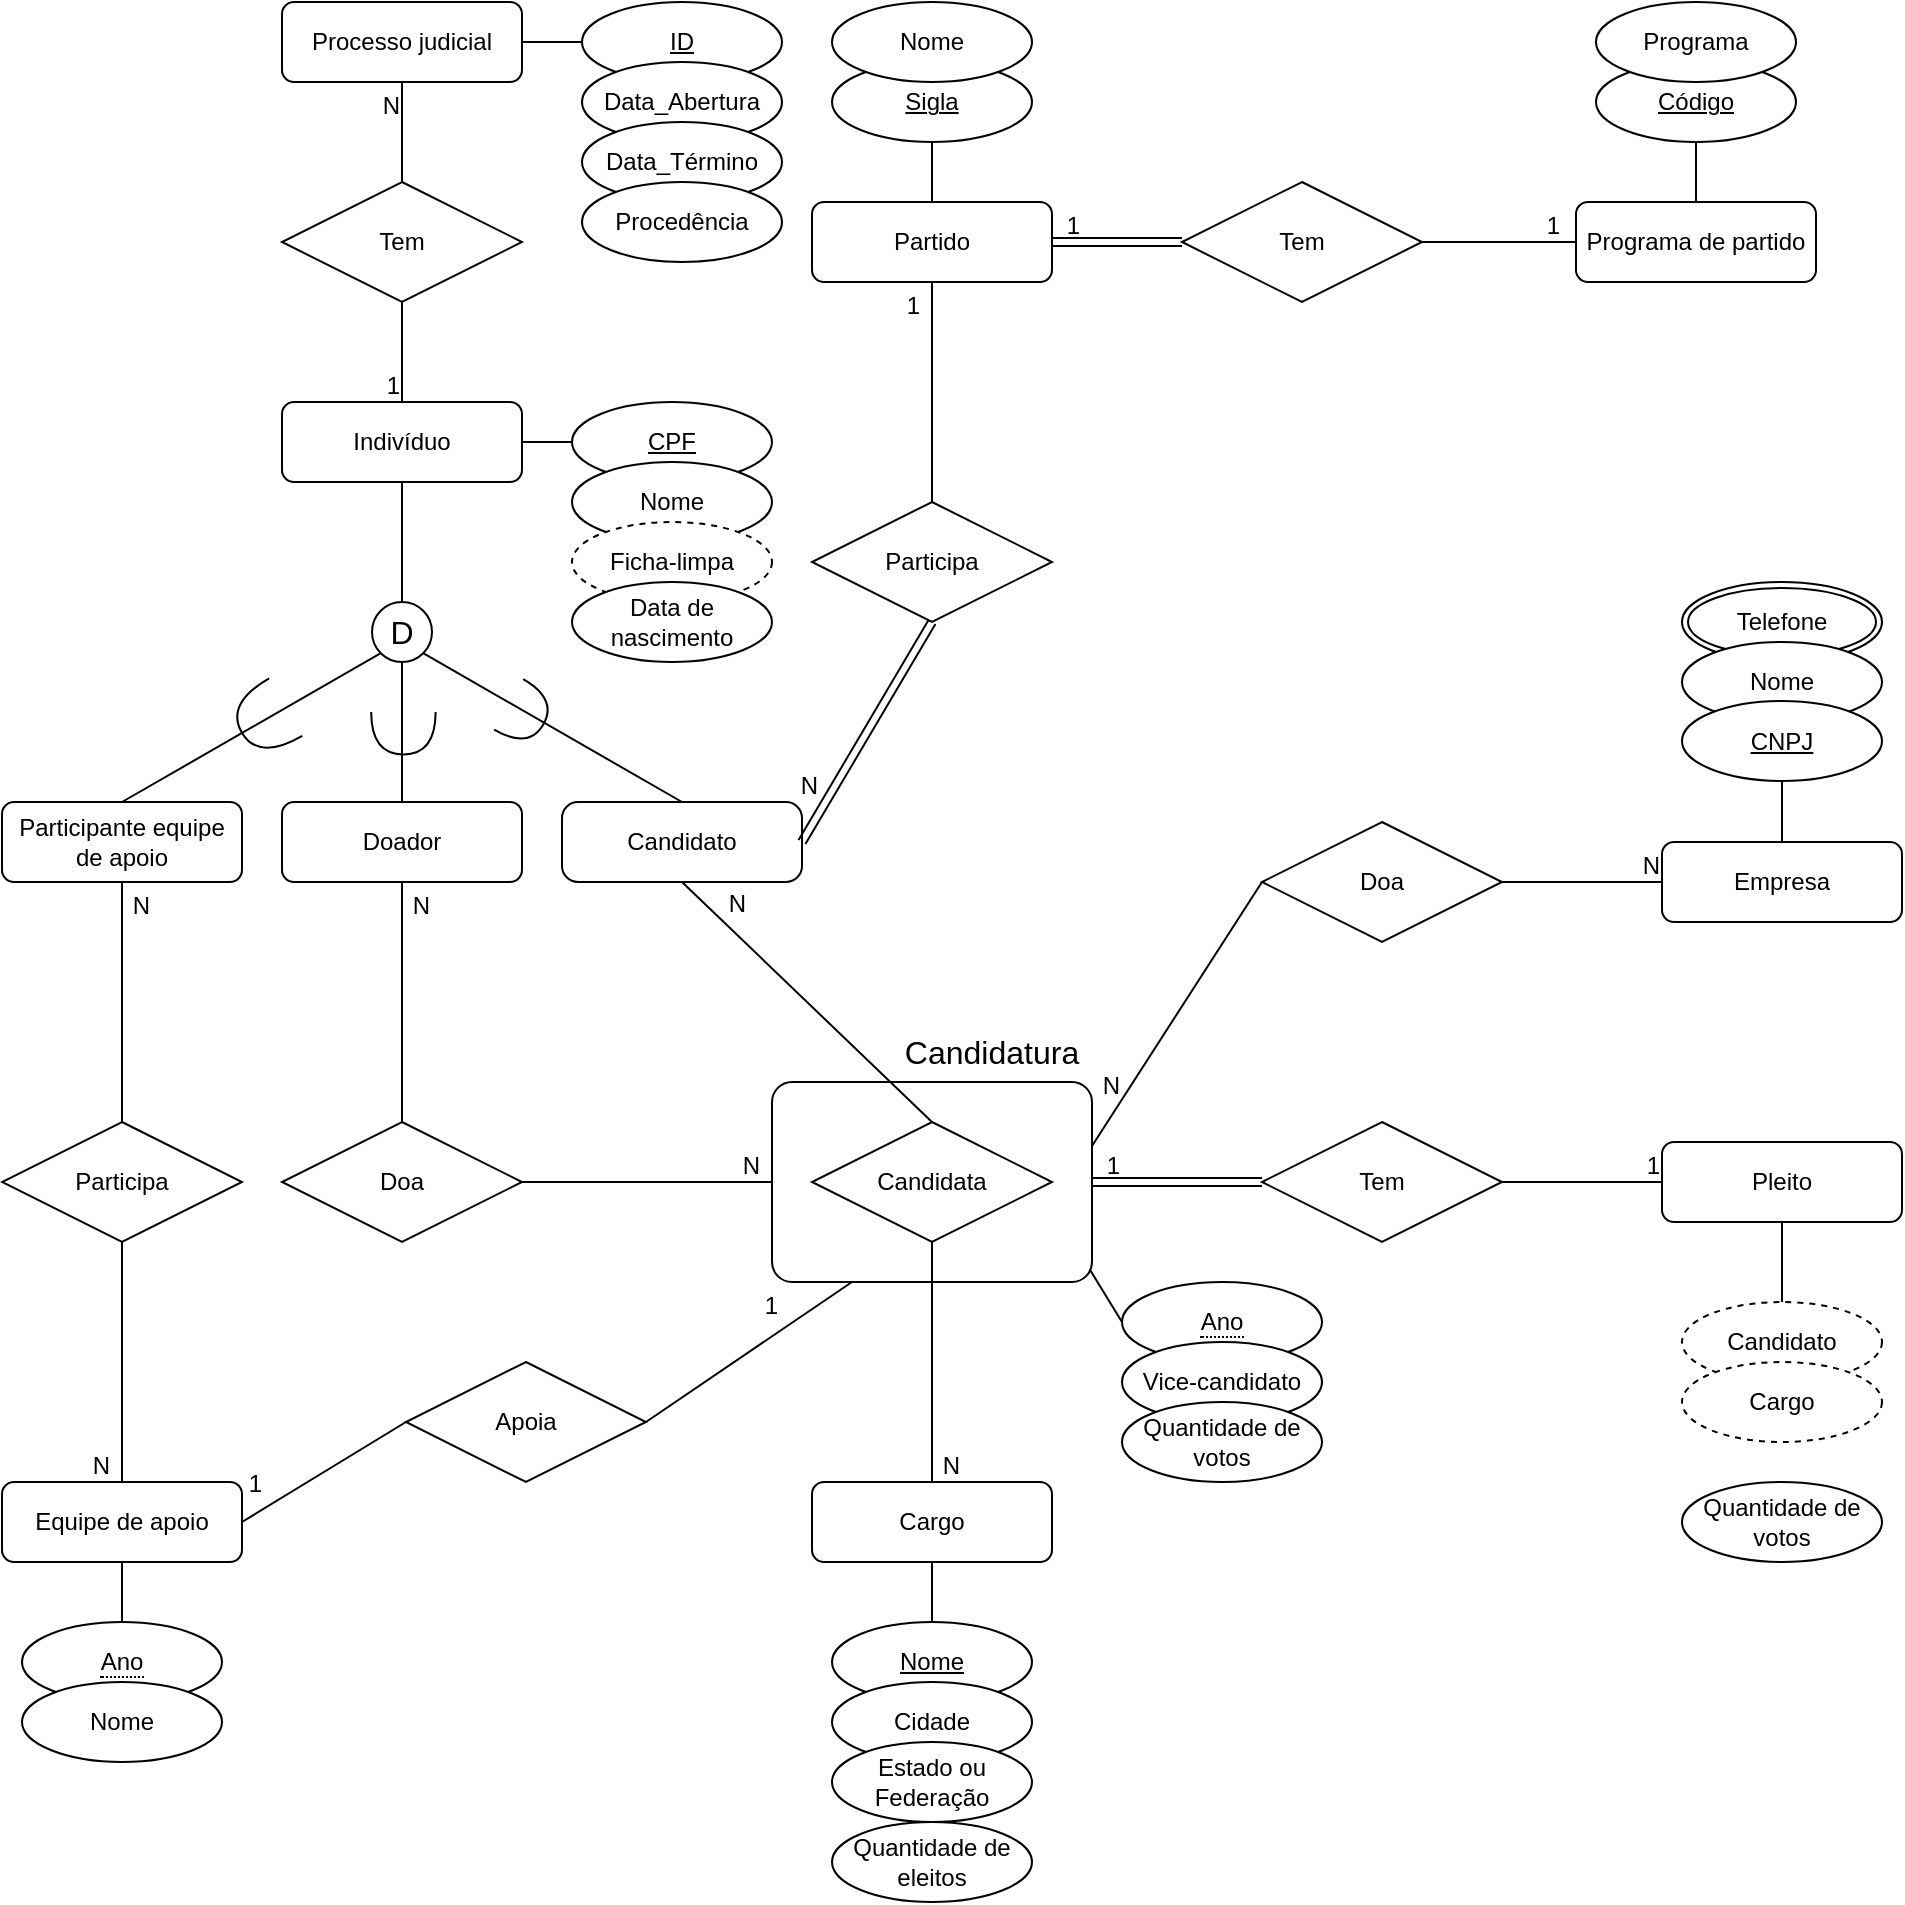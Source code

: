 <mxfile version="24.4.8" type="google">
  <diagram id="C5RBs43oDa-KdzZeNtuy" name="Page-1">
    <mxGraphModel dx="1674" dy="1949" grid="1" gridSize="10" guides="1" tooltips="1" connect="1" arrows="1" fold="1" page="1" pageScale="1" pageWidth="827" pageHeight="1169" math="0" shadow="0">
      <root>
        <mxCell id="WIyWlLk6GJQsqaUBKTNV-0" />
        <mxCell id="WIyWlLk6GJQsqaUBKTNV-1" parent="WIyWlLk6GJQsqaUBKTNV-0" />
        <mxCell id="tUmBblhTTpLGE1RhBI9s-130" value="Telefone" style="ellipse;shape=doubleEllipse;margin=3;whiteSpace=wrap;html=1;align=center;" parent="WIyWlLk6GJQsqaUBKTNV-1" vertex="1">
          <mxGeometry x="880" y="210" width="100" height="40" as="geometry" />
        </mxCell>
        <mxCell id="tUmBblhTTpLGE1RhBI9s-93" value="" style="rounded=1;arcSize=10;whiteSpace=wrap;html=1;align=center;" parent="WIyWlLk6GJQsqaUBKTNV-1" vertex="1">
          <mxGeometry x="425" y="460" width="160" height="100" as="geometry" />
        </mxCell>
        <mxCell id="tUmBblhTTpLGE1RhBI9s-0" value="Candidato" style="rounded=1;whiteSpace=wrap;html=1;fontSize=12;glass=0;strokeWidth=1;shadow=0;arcSize=20;" parent="WIyWlLk6GJQsqaUBKTNV-1" vertex="1">
          <mxGeometry x="320" y="320" width="120" height="40" as="geometry" />
        </mxCell>
        <mxCell id="tUmBblhTTpLGE1RhBI9s-2" value="Partido" style="rounded=1;whiteSpace=wrap;html=1;fontSize=12;glass=0;strokeWidth=1;shadow=0;" parent="WIyWlLk6GJQsqaUBKTNV-1" vertex="1">
          <mxGeometry x="445" y="20" width="120" height="40" as="geometry" />
        </mxCell>
        <mxCell id="tUmBblhTTpLGE1RhBI9s-5" value="Processo judicial" style="rounded=1;whiteSpace=wrap;html=1;fontSize=12;glass=0;strokeWidth=1;shadow=0;" parent="WIyWlLk6GJQsqaUBKTNV-1" vertex="1">
          <mxGeometry x="180" y="-80" width="120" height="40" as="geometry" />
        </mxCell>
        <mxCell id="tUmBblhTTpLGE1RhBI9s-6" value="Cargo" style="rounded=1;whiteSpace=wrap;html=1;fontSize=12;glass=0;strokeWidth=1;shadow=0;" parent="WIyWlLk6GJQsqaUBKTNV-1" vertex="1">
          <mxGeometry x="445" y="660" width="120" height="40" as="geometry" />
        </mxCell>
        <mxCell id="tUmBblhTTpLGE1RhBI9s-7" value="Equipe de apoio" style="rounded=1;whiteSpace=wrap;html=1;fontSize=12;glass=0;strokeWidth=1;shadow=0;" parent="WIyWlLk6GJQsqaUBKTNV-1" vertex="1">
          <mxGeometry x="40" y="660" width="120" height="40" as="geometry" />
        </mxCell>
        <mxCell id="tUmBblhTTpLGE1RhBI9s-8" value="Participante equipe de apoio" style="rounded=1;whiteSpace=wrap;html=1;fontSize=12;glass=0;strokeWidth=1;shadow=0;" parent="WIyWlLk6GJQsqaUBKTNV-1" vertex="1">
          <mxGeometry x="40" y="320" width="120" height="40" as="geometry" />
        </mxCell>
        <mxCell id="tUmBblhTTpLGE1RhBI9s-10" value="Programa de partido" style="rounded=1;whiteSpace=wrap;html=1;fontSize=12;glass=0;strokeWidth=1;shadow=0;" parent="WIyWlLk6GJQsqaUBKTNV-1" vertex="1">
          <mxGeometry x="827" y="20" width="120" height="40" as="geometry" />
        </mxCell>
        <mxCell id="tUmBblhTTpLGE1RhBI9s-11" value="Pleito" style="rounded=1;whiteSpace=wrap;html=1;fontSize=12;glass=0;strokeWidth=1;shadow=0;" parent="WIyWlLk6GJQsqaUBKTNV-1" vertex="1">
          <mxGeometry x="870" y="490" width="120" height="40" as="geometry" />
        </mxCell>
        <mxCell id="tUmBblhTTpLGE1RhBI9s-27" value="Indivíduo" style="rounded=1;whiteSpace=wrap;html=1;fontSize=12;glass=0;strokeWidth=1;shadow=0;" parent="WIyWlLk6GJQsqaUBKTNV-1" vertex="1">
          <mxGeometry x="180" y="120" width="120" height="40" as="geometry" />
        </mxCell>
        <mxCell id="tUmBblhTTpLGE1RhBI9s-28" value="" style="ellipse;whiteSpace=wrap;html=1;aspect=fixed;" parent="WIyWlLk6GJQsqaUBKTNV-1" vertex="1">
          <mxGeometry x="225" y="220" width="30" height="30" as="geometry" />
        </mxCell>
        <mxCell id="tUmBblhTTpLGE1RhBI9s-29" value="" style="endArrow=none;html=1;rounded=0;fontSize=12;startSize=8;endSize=8;curved=1;entryX=0.5;entryY=1;entryDx=0;entryDy=0;exitX=0.5;exitY=0;exitDx=0;exitDy=0;" parent="WIyWlLk6GJQsqaUBKTNV-1" source="tUmBblhTTpLGE1RhBI9s-28" target="tUmBblhTTpLGE1RhBI9s-27" edge="1">
          <mxGeometry width="50" height="50" relative="1" as="geometry">
            <mxPoint x="540" y="220" as="sourcePoint" />
            <mxPoint x="590" y="170" as="targetPoint" />
          </mxGeometry>
        </mxCell>
        <mxCell id="tUmBblhTTpLGE1RhBI9s-31" value="Doador" style="rounded=1;whiteSpace=wrap;html=1;fontSize=12;glass=0;strokeWidth=1;shadow=0;" parent="WIyWlLk6GJQsqaUBKTNV-1" vertex="1">
          <mxGeometry x="180" y="320" width="120" height="40" as="geometry" />
        </mxCell>
        <mxCell id="tUmBblhTTpLGE1RhBI9s-33" value="" style="endArrow=none;html=1;rounded=0;fontSize=12;startSize=8;endSize=8;curved=1;entryX=0.5;entryY=1;entryDx=0;entryDy=0;exitX=0.5;exitY=0;exitDx=0;exitDy=0;" parent="WIyWlLk6GJQsqaUBKTNV-1" source="tUmBblhTTpLGE1RhBI9s-31" target="tUmBblhTTpLGE1RhBI9s-28" edge="1">
          <mxGeometry width="50" height="50" relative="1" as="geometry">
            <mxPoint x="540" y="220" as="sourcePoint" />
            <mxPoint x="590" y="170" as="targetPoint" />
          </mxGeometry>
        </mxCell>
        <mxCell id="tUmBblhTTpLGE1RhBI9s-34" value="" style="endArrow=none;html=1;rounded=0;fontSize=12;startSize=8;endSize=8;curved=1;entryX=1;entryY=1;entryDx=0;entryDy=0;exitX=0.5;exitY=0;exitDx=0;exitDy=0;" parent="WIyWlLk6GJQsqaUBKTNV-1" source="tUmBblhTTpLGE1RhBI9s-0" target="tUmBblhTTpLGE1RhBI9s-28" edge="1">
          <mxGeometry width="50" height="50" relative="1" as="geometry">
            <mxPoint x="480" y="280" as="sourcePoint" />
            <mxPoint x="590" y="170" as="targetPoint" />
          </mxGeometry>
        </mxCell>
        <mxCell id="tUmBblhTTpLGE1RhBI9s-35" value="" style="endArrow=none;html=1;rounded=0;fontSize=12;startSize=8;endSize=8;curved=1;entryX=0;entryY=1;entryDx=0;entryDy=0;exitX=0.5;exitY=0;exitDx=0;exitDy=0;" parent="WIyWlLk6GJQsqaUBKTNV-1" source="tUmBblhTTpLGE1RhBI9s-8" target="tUmBblhTTpLGE1RhBI9s-28" edge="1">
          <mxGeometry width="50" height="50" relative="1" as="geometry">
            <mxPoint x="540" y="220" as="sourcePoint" />
            <mxPoint x="590" y="170" as="targetPoint" />
          </mxGeometry>
        </mxCell>
        <mxCell id="tUmBblhTTpLGE1RhBI9s-37" value="" style="shape=requiredInterface;html=1;verticalLabelPosition=bottom;sketch=0;rotation=30;" parent="WIyWlLk6GJQsqaUBKTNV-1" vertex="1">
          <mxGeometry x="291.99" y="261.66" width="20" height="29.09" as="geometry" />
        </mxCell>
        <mxCell id="tUmBblhTTpLGE1RhBI9s-39" value="" style="shape=requiredInterface;html=1;verticalLabelPosition=bottom;sketch=0;rotation=90;" parent="WIyWlLk6GJQsqaUBKTNV-1" vertex="1">
          <mxGeometry x="230.1" y="269.5" width="21.2" height="32.21" as="geometry" />
        </mxCell>
        <mxCell id="tUmBblhTTpLGE1RhBI9s-41" value="" style="shape=requiredInterface;html=1;verticalLabelPosition=bottom;sketch=0;rotation=-210;" parent="WIyWlLk6GJQsqaUBKTNV-1" vertex="1">
          <mxGeometry x="158.19" y="262.31" width="25.36" height="33.14" as="geometry" />
        </mxCell>
        <mxCell id="tUmBblhTTpLGE1RhBI9s-42" value="D" style="text;strokeColor=none;fillColor=none;html=1;align=center;verticalAlign=middle;whiteSpace=wrap;rounded=0;fontSize=16;" parent="WIyWlLk6GJQsqaUBKTNV-1" vertex="1">
          <mxGeometry x="210" y="220" width="60" height="30" as="geometry" />
        </mxCell>
        <mxCell id="tUmBblhTTpLGE1RhBI9s-55" value="Tem" style="shape=rhombus;perimeter=rhombusPerimeter;whiteSpace=wrap;html=1;align=center;" parent="WIyWlLk6GJQsqaUBKTNV-1" vertex="1">
          <mxGeometry x="180" y="10" width="120" height="60" as="geometry" />
        </mxCell>
        <mxCell id="tUmBblhTTpLGE1RhBI9s-56" value="" style="endArrow=none;html=1;rounded=0;fontSize=12;startSize=8;endSize=8;curved=1;entryX=0.5;entryY=0;entryDx=0;entryDy=0;exitX=0.5;exitY=1;exitDx=0;exitDy=0;" parent="WIyWlLk6GJQsqaUBKTNV-1" source="tUmBblhTTpLGE1RhBI9s-55" target="tUmBblhTTpLGE1RhBI9s-27" edge="1">
          <mxGeometry relative="1" as="geometry">
            <mxPoint x="490" y="190" as="sourcePoint" />
            <mxPoint x="650" y="190" as="targetPoint" />
          </mxGeometry>
        </mxCell>
        <mxCell id="tUmBblhTTpLGE1RhBI9s-57" value="1" style="resizable=0;html=1;whiteSpace=wrap;align=right;verticalAlign=bottom;" parent="tUmBblhTTpLGE1RhBI9s-56" connectable="0" vertex="1">
          <mxGeometry x="1" relative="1" as="geometry" />
        </mxCell>
        <mxCell id="tUmBblhTTpLGE1RhBI9s-58" value="" style="endArrow=none;html=1;rounded=0;fontSize=12;startSize=8;endSize=8;curved=1;entryX=0.5;entryY=1;entryDx=0;entryDy=0;exitX=0.5;exitY=0;exitDx=0;exitDy=0;" parent="WIyWlLk6GJQsqaUBKTNV-1" source="tUmBblhTTpLGE1RhBI9s-55" target="tUmBblhTTpLGE1RhBI9s-5" edge="1">
          <mxGeometry relative="1" as="geometry">
            <mxPoint x="490" y="190" as="sourcePoint" />
            <mxPoint x="650" y="190" as="targetPoint" />
          </mxGeometry>
        </mxCell>
        <mxCell id="tUmBblhTTpLGE1RhBI9s-59" value="N" style="resizable=0;html=1;whiteSpace=wrap;align=right;verticalAlign=bottom;" parent="tUmBblhTTpLGE1RhBI9s-58" connectable="0" vertex="1">
          <mxGeometry x="1" relative="1" as="geometry">
            <mxPoint y="20" as="offset" />
          </mxGeometry>
        </mxCell>
        <mxCell id="tUmBblhTTpLGE1RhBI9s-60" value="" style="endArrow=none;html=1;rounded=0;fontSize=12;startSize=8;endSize=8;curved=1;exitX=0.5;exitY=0;exitDx=0;exitDy=0;entryX=0.5;entryY=1;entryDx=0;entryDy=0;" parent="WIyWlLk6GJQsqaUBKTNV-1" source="tUmBblhTTpLGE1RhBI9s-68" target="tUmBblhTTpLGE1RhBI9s-2" edge="1">
          <mxGeometry relative="1" as="geometry">
            <mxPoint x="505" y="160" as="sourcePoint" />
            <mxPoint x="650" y="190" as="targetPoint" />
          </mxGeometry>
        </mxCell>
        <mxCell id="tUmBblhTTpLGE1RhBI9s-61" value="1" style="resizable=0;html=1;whiteSpace=wrap;align=right;verticalAlign=bottom;" parent="tUmBblhTTpLGE1RhBI9s-60" connectable="0" vertex="1">
          <mxGeometry x="1" relative="1" as="geometry">
            <mxPoint x="-5" y="20" as="offset" />
          </mxGeometry>
        </mxCell>
        <mxCell id="tUmBblhTTpLGE1RhBI9s-65" value="" style="shape=link;html=1;rounded=0;fontSize=12;startSize=8;endSize=8;curved=1;entryX=1;entryY=0.5;entryDx=0;entryDy=0;exitX=0.5;exitY=1;exitDx=0;exitDy=0;" parent="WIyWlLk6GJQsqaUBKTNV-1" source="tUmBblhTTpLGE1RhBI9s-68" target="tUmBblhTTpLGE1RhBI9s-0" edge="1">
          <mxGeometry relative="1" as="geometry">
            <mxPoint x="505" y="240" as="sourcePoint" />
            <mxPoint x="650" y="190" as="targetPoint" />
          </mxGeometry>
        </mxCell>
        <mxCell id="tUmBblhTTpLGE1RhBI9s-66" value="N" style="resizable=0;html=1;whiteSpace=wrap;align=right;verticalAlign=bottom;" parent="tUmBblhTTpLGE1RhBI9s-65" connectable="0" vertex="1">
          <mxGeometry x="1" relative="1" as="geometry">
            <mxPoint x="10" y="-20" as="offset" />
          </mxGeometry>
        </mxCell>
        <mxCell id="tUmBblhTTpLGE1RhBI9s-68" value="Participa" style="shape=rhombus;perimeter=rhombusPerimeter;whiteSpace=wrap;html=1;align=center;" parent="WIyWlLk6GJQsqaUBKTNV-1" vertex="1">
          <mxGeometry x="445" y="170" width="120" height="60" as="geometry" />
        </mxCell>
        <mxCell id="tUmBblhTTpLGE1RhBI9s-69" value="Tem" style="shape=rhombus;perimeter=rhombusPerimeter;whiteSpace=wrap;html=1;align=center;" parent="WIyWlLk6GJQsqaUBKTNV-1" vertex="1">
          <mxGeometry x="630" y="10" width="120" height="60" as="geometry" />
        </mxCell>
        <mxCell id="tUmBblhTTpLGE1RhBI9s-70" value="" style="endArrow=none;html=1;rounded=0;fontSize=12;startSize=8;endSize=8;curved=1;exitX=1;exitY=0.5;exitDx=0;exitDy=0;entryX=0;entryY=0.5;entryDx=0;entryDy=0;" parent="WIyWlLk6GJQsqaUBKTNV-1" source="tUmBblhTTpLGE1RhBI9s-69" target="tUmBblhTTpLGE1RhBI9s-10" edge="1">
          <mxGeometry relative="1" as="geometry">
            <mxPoint x="490" y="190" as="sourcePoint" />
            <mxPoint x="650" y="190" as="targetPoint" />
          </mxGeometry>
        </mxCell>
        <mxCell id="tUmBblhTTpLGE1RhBI9s-71" value="1" style="resizable=0;html=1;whiteSpace=wrap;align=right;verticalAlign=bottom;" parent="tUmBblhTTpLGE1RhBI9s-70" connectable="0" vertex="1">
          <mxGeometry x="1" relative="1" as="geometry">
            <mxPoint x="-7" as="offset" />
          </mxGeometry>
        </mxCell>
        <mxCell id="tUmBblhTTpLGE1RhBI9s-74" value="" style="shape=link;html=1;rounded=0;fontSize=12;startSize=8;endSize=8;curved=1;exitX=0;exitY=0.5;exitDx=0;exitDy=0;entryX=1;entryY=0.5;entryDx=0;entryDy=0;" parent="WIyWlLk6GJQsqaUBKTNV-1" source="tUmBblhTTpLGE1RhBI9s-69" target="tUmBblhTTpLGE1RhBI9s-2" edge="1">
          <mxGeometry relative="1" as="geometry">
            <mxPoint x="490" y="190" as="sourcePoint" />
            <mxPoint x="650" y="190" as="targetPoint" />
          </mxGeometry>
        </mxCell>
        <mxCell id="tUmBblhTTpLGE1RhBI9s-75" value="1" style="resizable=0;html=1;whiteSpace=wrap;align=right;verticalAlign=bottom;" parent="tUmBblhTTpLGE1RhBI9s-74" connectable="0" vertex="1">
          <mxGeometry x="1" relative="1" as="geometry">
            <mxPoint x="15" as="offset" />
          </mxGeometry>
        </mxCell>
        <mxCell id="tUmBblhTTpLGE1RhBI9s-80" value="" style="endArrow=none;html=1;rounded=0;fontSize=12;startSize=8;endSize=8;curved=1;exitX=0.5;exitY=0;exitDx=0;exitDy=0;entryX=0.5;entryY=1;entryDx=0;entryDy=0;" parent="WIyWlLk6GJQsqaUBKTNV-1" target="tUmBblhTTpLGE1RhBI9s-0" edge="1">
          <mxGeometry relative="1" as="geometry">
            <mxPoint x="505" y="480" as="sourcePoint" />
            <mxPoint x="650" y="390" as="targetPoint" />
          </mxGeometry>
        </mxCell>
        <mxCell id="tUmBblhTTpLGE1RhBI9s-81" value="N" style="resizable=0;html=1;whiteSpace=wrap;align=right;verticalAlign=bottom;" parent="tUmBblhTTpLGE1RhBI9s-80" connectable="0" vertex="1">
          <mxGeometry x="1" relative="1" as="geometry">
            <mxPoint x="34" y="20" as="offset" />
          </mxGeometry>
        </mxCell>
        <mxCell id="tUmBblhTTpLGE1RhBI9s-82" value="" style="endArrow=none;html=1;rounded=0;fontSize=12;startSize=8;endSize=8;curved=1;exitX=0.5;exitY=1;exitDx=0;exitDy=0;entryX=0.5;entryY=0;entryDx=0;entryDy=0;" parent="WIyWlLk6GJQsqaUBKTNV-1" target="tUmBblhTTpLGE1RhBI9s-6" edge="1">
          <mxGeometry relative="1" as="geometry">
            <mxPoint x="505" y="540" as="sourcePoint" />
            <mxPoint x="390" y="370" as="targetPoint" />
          </mxGeometry>
        </mxCell>
        <mxCell id="tUmBblhTTpLGE1RhBI9s-83" value="N" style="resizable=0;html=1;whiteSpace=wrap;align=right;verticalAlign=bottom;" parent="tUmBblhTTpLGE1RhBI9s-82" connectable="0" vertex="1">
          <mxGeometry x="1" relative="1" as="geometry">
            <mxPoint x="15" as="offset" />
          </mxGeometry>
        </mxCell>
        <mxCell id="tUmBblhTTpLGE1RhBI9s-86" value="Doa" style="shape=rhombus;perimeter=rhombusPerimeter;whiteSpace=wrap;html=1;align=center;" parent="WIyWlLk6GJQsqaUBKTNV-1" vertex="1">
          <mxGeometry x="180" y="480" width="120" height="60" as="geometry" />
        </mxCell>
        <mxCell id="tUmBblhTTpLGE1RhBI9s-87" value="" style="endArrow=none;html=1;rounded=0;fontSize=12;startSize=8;endSize=8;curved=1;exitX=0.5;exitY=0;exitDx=0;exitDy=0;entryX=0.5;entryY=1;entryDx=0;entryDy=0;" parent="WIyWlLk6GJQsqaUBKTNV-1" source="tUmBblhTTpLGE1RhBI9s-86" target="tUmBblhTTpLGE1RhBI9s-31" edge="1">
          <mxGeometry relative="1" as="geometry">
            <mxPoint x="515" y="490" as="sourcePoint" />
            <mxPoint x="390" y="370" as="targetPoint" />
          </mxGeometry>
        </mxCell>
        <mxCell id="tUmBblhTTpLGE1RhBI9s-88" value="N" style="resizable=0;html=1;whiteSpace=wrap;align=right;verticalAlign=bottom;" parent="tUmBblhTTpLGE1RhBI9s-87" connectable="0" vertex="1">
          <mxGeometry x="1" relative="1" as="geometry">
            <mxPoint x="15" y="20" as="offset" />
          </mxGeometry>
        </mxCell>
        <mxCell id="tUmBblhTTpLGE1RhBI9s-89" value="" style="endArrow=none;html=1;rounded=0;fontSize=12;startSize=8;endSize=8;curved=1;exitX=1;exitY=0.5;exitDx=0;exitDy=0;entryX=0;entryY=0.5;entryDx=0;entryDy=0;" parent="WIyWlLk6GJQsqaUBKTNV-1" source="tUmBblhTTpLGE1RhBI9s-86" target="tUmBblhTTpLGE1RhBI9s-93" edge="1">
          <mxGeometry relative="1" as="geometry">
            <mxPoint x="240" y="470" as="sourcePoint" />
            <mxPoint x="360" y="530" as="targetPoint" />
          </mxGeometry>
        </mxCell>
        <mxCell id="tUmBblhTTpLGE1RhBI9s-90" value="N" style="resizable=0;html=1;whiteSpace=wrap;align=right;verticalAlign=bottom;" parent="tUmBblhTTpLGE1RhBI9s-89" connectable="0" vertex="1">
          <mxGeometry x="1" relative="1" as="geometry">
            <mxPoint x="-5" as="offset" />
          </mxGeometry>
        </mxCell>
        <mxCell id="tUmBblhTTpLGE1RhBI9s-92" value="Candidata" style="shape=rhombus;perimeter=rhombusPerimeter;whiteSpace=wrap;html=1;align=center;" parent="WIyWlLk6GJQsqaUBKTNV-1" vertex="1">
          <mxGeometry x="445" y="480" width="120" height="60" as="geometry" />
        </mxCell>
        <mxCell id="tUmBblhTTpLGE1RhBI9s-94" style="edgeStyle=none;curved=1;rounded=0;orthogonalLoop=1;jettySize=auto;html=1;exitX=0.5;exitY=0;exitDx=0;exitDy=0;fontSize=12;startSize=8;endSize=8;" parent="WIyWlLk6GJQsqaUBKTNV-1" source="tUmBblhTTpLGE1RhBI9s-93" target="tUmBblhTTpLGE1RhBI9s-93" edge="1">
          <mxGeometry relative="1" as="geometry" />
        </mxCell>
        <mxCell id="tUmBblhTTpLGE1RhBI9s-96" style="edgeStyle=none;curved=1;rounded=0;orthogonalLoop=1;jettySize=auto;html=1;exitX=0.5;exitY=0;exitDx=0;exitDy=0;fontSize=12;startSize=8;endSize=8;" parent="WIyWlLk6GJQsqaUBKTNV-1" source="tUmBblhTTpLGE1RhBI9s-93" target="tUmBblhTTpLGE1RhBI9s-93" edge="1">
          <mxGeometry relative="1" as="geometry" />
        </mxCell>
        <mxCell id="tUmBblhTTpLGE1RhBI9s-97" value="Participa" style="shape=rhombus;perimeter=rhombusPerimeter;whiteSpace=wrap;html=1;align=center;" parent="WIyWlLk6GJQsqaUBKTNV-1" vertex="1">
          <mxGeometry x="40" y="480" width="120" height="60" as="geometry" />
        </mxCell>
        <mxCell id="tUmBblhTTpLGE1RhBI9s-98" value="" style="endArrow=none;html=1;rounded=0;fontSize=12;startSize=8;endSize=8;curved=1;exitX=0.5;exitY=0;exitDx=0;exitDy=0;entryX=0.5;entryY=1;entryDx=0;entryDy=0;" parent="WIyWlLk6GJQsqaUBKTNV-1" source="tUmBblhTTpLGE1RhBI9s-97" target="tUmBblhTTpLGE1RhBI9s-8" edge="1">
          <mxGeometry relative="1" as="geometry">
            <mxPoint x="250" y="490" as="sourcePoint" />
            <mxPoint x="250" y="370" as="targetPoint" />
            <Array as="points" />
          </mxGeometry>
        </mxCell>
        <mxCell id="tUmBblhTTpLGE1RhBI9s-99" value="N" style="resizable=0;html=1;whiteSpace=wrap;align=right;verticalAlign=bottom;" parent="tUmBblhTTpLGE1RhBI9s-98" connectable="0" vertex="1">
          <mxGeometry x="1" relative="1" as="geometry">
            <mxPoint x="15" y="20" as="offset" />
          </mxGeometry>
        </mxCell>
        <mxCell id="tUmBblhTTpLGE1RhBI9s-100" value="" style="endArrow=none;html=1;rounded=0;fontSize=12;startSize=8;endSize=8;curved=1;exitX=0.5;exitY=1;exitDx=0;exitDy=0;entryX=0.5;entryY=0;entryDx=0;entryDy=0;" parent="WIyWlLk6GJQsqaUBKTNV-1" source="tUmBblhTTpLGE1RhBI9s-97" target="tUmBblhTTpLGE1RhBI9s-7" edge="1">
          <mxGeometry relative="1" as="geometry">
            <mxPoint x="310" y="520" as="sourcePoint" />
            <mxPoint x="435" y="520" as="targetPoint" />
          </mxGeometry>
        </mxCell>
        <mxCell id="tUmBblhTTpLGE1RhBI9s-101" value="N" style="resizable=0;html=1;whiteSpace=wrap;align=right;verticalAlign=bottom;" parent="tUmBblhTTpLGE1RhBI9s-100" connectable="0" vertex="1">
          <mxGeometry x="1" relative="1" as="geometry">
            <mxPoint x="-5" as="offset" />
          </mxGeometry>
        </mxCell>
        <mxCell id="tUmBblhTTpLGE1RhBI9s-102" value="Apoia" style="shape=rhombus;perimeter=rhombusPerimeter;whiteSpace=wrap;html=1;align=center;" parent="WIyWlLk6GJQsqaUBKTNV-1" vertex="1">
          <mxGeometry x="241.99" y="600" width="120" height="60" as="geometry" />
        </mxCell>
        <mxCell id="tUmBblhTTpLGE1RhBI9s-103" value="" style="endArrow=none;html=1;rounded=0;fontSize=12;startSize=8;endSize=8;curved=1;entryX=1;entryY=0.5;entryDx=0;entryDy=0;exitX=0;exitY=0.5;exitDx=0;exitDy=0;" parent="WIyWlLk6GJQsqaUBKTNV-1" source="tUmBblhTTpLGE1RhBI9s-102" target="tUmBblhTTpLGE1RhBI9s-7" edge="1">
          <mxGeometry relative="1" as="geometry">
            <mxPoint x="490" y="400" as="sourcePoint" />
            <mxPoint x="650" y="400" as="targetPoint" />
          </mxGeometry>
        </mxCell>
        <mxCell id="tUmBblhTTpLGE1RhBI9s-104" value="1" style="resizable=0;html=1;whiteSpace=wrap;align=right;verticalAlign=bottom;" parent="tUmBblhTTpLGE1RhBI9s-103" connectable="0" vertex="1">
          <mxGeometry x="1" relative="1" as="geometry">
            <mxPoint x="11" y="-10" as="offset" />
          </mxGeometry>
        </mxCell>
        <mxCell id="tUmBblhTTpLGE1RhBI9s-105" value="" style="endArrow=none;html=1;rounded=0;fontSize=12;startSize=8;endSize=8;curved=1;exitX=1;exitY=0.5;exitDx=0;exitDy=0;entryX=0.25;entryY=1;entryDx=0;entryDy=0;" parent="WIyWlLk6GJQsqaUBKTNV-1" source="tUmBblhTTpLGE1RhBI9s-102" target="tUmBblhTTpLGE1RhBI9s-93" edge="1">
          <mxGeometry relative="1" as="geometry">
            <mxPoint x="490" y="400" as="sourcePoint" />
            <mxPoint x="650" y="400" as="targetPoint" />
          </mxGeometry>
        </mxCell>
        <mxCell id="tUmBblhTTpLGE1RhBI9s-106" value="1" style="resizable=0;html=1;whiteSpace=wrap;align=right;verticalAlign=bottom;" parent="tUmBblhTTpLGE1RhBI9s-105" connectable="0" vertex="1">
          <mxGeometry x="1" relative="1" as="geometry">
            <mxPoint x="-35" y="20" as="offset" />
          </mxGeometry>
        </mxCell>
        <mxCell id="tUmBblhTTpLGE1RhBI9s-107" value="Empresa" style="rounded=1;whiteSpace=wrap;html=1;fontSize=12;glass=0;strokeWidth=1;shadow=0;" parent="WIyWlLk6GJQsqaUBKTNV-1" vertex="1">
          <mxGeometry x="870" y="340" width="120" height="40" as="geometry" />
        </mxCell>
        <mxCell id="tUmBblhTTpLGE1RhBI9s-108" value="Doa" style="shape=rhombus;perimeter=rhombusPerimeter;whiteSpace=wrap;html=1;align=center;" parent="WIyWlLk6GJQsqaUBKTNV-1" vertex="1">
          <mxGeometry x="670" y="330" width="120" height="60" as="geometry" />
        </mxCell>
        <mxCell id="tUmBblhTTpLGE1RhBI9s-109" value="Tem" style="shape=rhombus;perimeter=rhombusPerimeter;whiteSpace=wrap;html=1;align=center;" parent="WIyWlLk6GJQsqaUBKTNV-1" vertex="1">
          <mxGeometry x="670" y="480" width="120" height="60" as="geometry" />
        </mxCell>
        <mxCell id="tUmBblhTTpLGE1RhBI9s-110" value="" style="shape=link;html=1;rounded=0;fontSize=12;startSize=8;endSize=8;curved=1;entryX=1;entryY=0.5;entryDx=0;entryDy=0;exitX=0;exitY=0.5;exitDx=0;exitDy=0;" parent="WIyWlLk6GJQsqaUBKTNV-1" source="tUmBblhTTpLGE1RhBI9s-109" target="tUmBblhTTpLGE1RhBI9s-93" edge="1">
          <mxGeometry relative="1" as="geometry">
            <mxPoint x="490" y="400" as="sourcePoint" />
            <mxPoint x="650" y="400" as="targetPoint" />
          </mxGeometry>
        </mxCell>
        <mxCell id="tUmBblhTTpLGE1RhBI9s-111" value="1" style="resizable=0;html=1;whiteSpace=wrap;align=right;verticalAlign=bottom;" parent="tUmBblhTTpLGE1RhBI9s-110" connectable="0" vertex="1">
          <mxGeometry x="1" relative="1" as="geometry">
            <mxPoint x="15" as="offset" />
          </mxGeometry>
        </mxCell>
        <mxCell id="tUmBblhTTpLGE1RhBI9s-112" value="" style="endArrow=none;html=1;rounded=0;fontSize=12;startSize=8;endSize=8;curved=1;entryX=0;entryY=0.5;entryDx=0;entryDy=0;exitX=1;exitY=0.5;exitDx=0;exitDy=0;" parent="WIyWlLk6GJQsqaUBKTNV-1" source="tUmBblhTTpLGE1RhBI9s-109" target="tUmBblhTTpLGE1RhBI9s-11" edge="1">
          <mxGeometry relative="1" as="geometry">
            <mxPoint x="490" y="400" as="sourcePoint" />
            <mxPoint x="650" y="400" as="targetPoint" />
          </mxGeometry>
        </mxCell>
        <mxCell id="tUmBblhTTpLGE1RhBI9s-113" value="1" style="resizable=0;html=1;whiteSpace=wrap;align=right;verticalAlign=bottom;" parent="tUmBblhTTpLGE1RhBI9s-112" connectable="0" vertex="1">
          <mxGeometry x="1" relative="1" as="geometry" />
        </mxCell>
        <mxCell id="tUmBblhTTpLGE1RhBI9s-114" value="" style="endArrow=none;html=1;rounded=0;fontSize=12;startSize=8;endSize=8;curved=1;entryX=0;entryY=0.5;entryDx=0;entryDy=0;exitX=1;exitY=0.5;exitDx=0;exitDy=0;" parent="WIyWlLk6GJQsqaUBKTNV-1" source="tUmBblhTTpLGE1RhBI9s-108" target="tUmBblhTTpLGE1RhBI9s-107" edge="1">
          <mxGeometry relative="1" as="geometry">
            <mxPoint x="490" y="400" as="sourcePoint" />
            <mxPoint x="650" y="400" as="targetPoint" />
          </mxGeometry>
        </mxCell>
        <mxCell id="tUmBblhTTpLGE1RhBI9s-115" value="N" style="resizable=0;html=1;whiteSpace=wrap;align=right;verticalAlign=bottom;" parent="tUmBblhTTpLGE1RhBI9s-114" connectable="0" vertex="1">
          <mxGeometry x="1" relative="1" as="geometry" />
        </mxCell>
        <mxCell id="tUmBblhTTpLGE1RhBI9s-116" value="" style="endArrow=none;html=1;rounded=0;fontSize=12;startSize=8;endSize=8;curved=1;entryX=1;entryY=0.32;entryDx=0;entryDy=0;entryPerimeter=0;exitX=0;exitY=0.5;exitDx=0;exitDy=0;" parent="WIyWlLk6GJQsqaUBKTNV-1" source="tUmBblhTTpLGE1RhBI9s-108" target="tUmBblhTTpLGE1RhBI9s-93" edge="1">
          <mxGeometry relative="1" as="geometry">
            <mxPoint x="490" y="400" as="sourcePoint" />
            <mxPoint x="650" y="400" as="targetPoint" />
          </mxGeometry>
        </mxCell>
        <mxCell id="tUmBblhTTpLGE1RhBI9s-117" value="N" style="resizable=0;html=1;whiteSpace=wrap;align=right;verticalAlign=bottom;" parent="tUmBblhTTpLGE1RhBI9s-116" connectable="0" vertex="1">
          <mxGeometry x="1" relative="1" as="geometry">
            <mxPoint x="15" y="-22" as="offset" />
          </mxGeometry>
        </mxCell>
        <mxCell id="tUmBblhTTpLGE1RhBI9s-118" value="&lt;span style=&quot;border-bottom: 1px dotted&quot;&gt;Ano&lt;/span&gt;" style="ellipse;whiteSpace=wrap;html=1;align=center;" parent="WIyWlLk6GJQsqaUBKTNV-1" vertex="1">
          <mxGeometry x="600" y="560" width="100" height="40" as="geometry" />
        </mxCell>
        <mxCell id="tUmBblhTTpLGE1RhBI9s-119" value="Vice-candidato" style="ellipse;whiteSpace=wrap;html=1;align=center;" parent="WIyWlLk6GJQsqaUBKTNV-1" vertex="1">
          <mxGeometry x="600" y="590" width="100" height="40" as="geometry" />
        </mxCell>
        <mxCell id="tUmBblhTTpLGE1RhBI9s-122" value="Nome" style="ellipse;whiteSpace=wrap;html=1;align=center;fontStyle=4;" parent="WIyWlLk6GJQsqaUBKTNV-1" vertex="1">
          <mxGeometry x="455" y="730" width="100" height="40" as="geometry" />
        </mxCell>
        <mxCell id="tUmBblhTTpLGE1RhBI9s-123" value="Candidato" style="ellipse;whiteSpace=wrap;html=1;align=center;dashed=1;" parent="WIyWlLk6GJQsqaUBKTNV-1" vertex="1">
          <mxGeometry x="880" y="570" width="100" height="40" as="geometry" />
        </mxCell>
        <mxCell id="tUmBblhTTpLGE1RhBI9s-124" value="Cargo" style="ellipse;whiteSpace=wrap;html=1;align=center;dashed=1;" parent="WIyWlLk6GJQsqaUBKTNV-1" vertex="1">
          <mxGeometry x="880" y="600" width="100" height="40" as="geometry" />
        </mxCell>
        <mxCell id="tUmBblhTTpLGE1RhBI9s-128" style="edgeStyle=none;curved=1;rounded=0;orthogonalLoop=1;jettySize=auto;html=1;exitX=0.5;exitY=1;exitDx=0;exitDy=0;fontSize=12;startSize=8;endSize=8;" parent="WIyWlLk6GJQsqaUBKTNV-1" source="tUmBblhTTpLGE1RhBI9s-107" target="tUmBblhTTpLGE1RhBI9s-107" edge="1">
          <mxGeometry relative="1" as="geometry" />
        </mxCell>
        <mxCell id="tUmBblhTTpLGE1RhBI9s-131" value="Nome" style="ellipse;whiteSpace=wrap;html=1;align=center;" parent="WIyWlLk6GJQsqaUBKTNV-1" vertex="1">
          <mxGeometry x="880" y="240" width="100" height="40" as="geometry" />
        </mxCell>
        <mxCell id="tUmBblhTTpLGE1RhBI9s-127" value="CNPJ" style="ellipse;whiteSpace=wrap;html=1;align=center;fontStyle=4;" parent="WIyWlLk6GJQsqaUBKTNV-1" vertex="1">
          <mxGeometry x="880" y="269.5" width="100" height="40" as="geometry" />
        </mxCell>
        <mxCell id="tUmBblhTTpLGE1RhBI9s-132" value="CPF" style="ellipse;whiteSpace=wrap;html=1;align=center;fontStyle=4;" parent="WIyWlLk6GJQsqaUBKTNV-1" vertex="1">
          <mxGeometry x="325" y="120" width="100" height="40" as="geometry" />
        </mxCell>
        <mxCell id="tUmBblhTTpLGE1RhBI9s-133" value="Sigla" style="ellipse;whiteSpace=wrap;html=1;align=center;fontStyle=4;" parent="WIyWlLk6GJQsqaUBKTNV-1" vertex="1">
          <mxGeometry x="455" y="-50" width="100" height="40" as="geometry" />
        </mxCell>
        <mxCell id="tUmBblhTTpLGE1RhBI9s-135" value="Candidatura" style="text;strokeColor=none;fillColor=none;html=1;align=center;verticalAlign=middle;whiteSpace=wrap;rounded=0;fontSize=16;" parent="WIyWlLk6GJQsqaUBKTNV-1" vertex="1">
          <mxGeometry x="505" y="430" width="60" height="30" as="geometry" />
        </mxCell>
        <mxCell id="tUmBblhTTpLGE1RhBI9s-137" value="&lt;span style=&quot;border-bottom: 1px dotted&quot;&gt;Ano&lt;/span&gt;" style="ellipse;whiteSpace=wrap;html=1;align=center;" parent="WIyWlLk6GJQsqaUBKTNV-1" vertex="1">
          <mxGeometry x="50.0" y="730" width="100" height="40" as="geometry" />
        </mxCell>
        <mxCell id="tUmBblhTTpLGE1RhBI9s-126" value="Quantidade de votos" style="ellipse;whiteSpace=wrap;html=1;align=center;" parent="WIyWlLk6GJQsqaUBKTNV-1" vertex="1">
          <mxGeometry x="880" y="660" width="100" height="40" as="geometry" />
        </mxCell>
        <mxCell id="tUmBblhTTpLGE1RhBI9s-139" value="Quantidade de votos" style="ellipse;whiteSpace=wrap;html=1;align=center;" parent="WIyWlLk6GJQsqaUBKTNV-1" vertex="1">
          <mxGeometry x="600" y="620" width="100" height="40" as="geometry" />
        </mxCell>
        <mxCell id="tUmBblhTTpLGE1RhBI9s-140" value="Nome" style="ellipse;whiteSpace=wrap;html=1;align=center;" parent="WIyWlLk6GJQsqaUBKTNV-1" vertex="1">
          <mxGeometry x="325" y="150" width="100" height="40" as="geometry" />
        </mxCell>
        <mxCell id="tUmBblhTTpLGE1RhBI9s-142" value="Nome" style="ellipse;whiteSpace=wrap;html=1;align=center;" parent="WIyWlLk6GJQsqaUBKTNV-1" vertex="1">
          <mxGeometry x="455" y="-80" width="100" height="40" as="geometry" />
        </mxCell>
        <mxCell id="fYjH7rpswXSgFVdBrbpm-2" value="Ficha-limpa" style="ellipse;whiteSpace=wrap;html=1;align=center;dashed=1;" parent="WIyWlLk6GJQsqaUBKTNV-1" vertex="1">
          <mxGeometry x="325" y="180" width="100" height="40" as="geometry" />
        </mxCell>
        <mxCell id="tUmBblhTTpLGE1RhBI9s-141" value="Data de nascimento" style="ellipse;whiteSpace=wrap;html=1;align=center;" parent="WIyWlLk6GJQsqaUBKTNV-1" vertex="1">
          <mxGeometry x="325" y="210" width="100" height="40" as="geometry" />
        </mxCell>
        <mxCell id="fYjH7rpswXSgFVdBrbpm-4" value="" style="endArrow=none;html=1;rounded=0;exitX=1;exitY=0.5;exitDx=0;exitDy=0;entryX=0;entryY=0.5;entryDx=0;entryDy=0;" parent="WIyWlLk6GJQsqaUBKTNV-1" source="tUmBblhTTpLGE1RhBI9s-27" target="tUmBblhTTpLGE1RhBI9s-132" edge="1">
          <mxGeometry relative="1" as="geometry">
            <mxPoint x="490" y="170" as="sourcePoint" />
            <mxPoint x="650" y="170" as="targetPoint" />
          </mxGeometry>
        </mxCell>
        <mxCell id="fYjH7rpswXSgFVdBrbpm-5" value="" style="endArrow=none;html=1;rounded=0;entryX=0.5;entryY=0;entryDx=0;entryDy=0;exitX=0.5;exitY=1;exitDx=0;exitDy=0;" parent="WIyWlLk6GJQsqaUBKTNV-1" source="tUmBblhTTpLGE1RhBI9s-127" target="tUmBblhTTpLGE1RhBI9s-107" edge="1">
          <mxGeometry relative="1" as="geometry">
            <mxPoint x="490" y="170" as="sourcePoint" />
            <mxPoint x="650" y="170" as="targetPoint" />
          </mxGeometry>
        </mxCell>
        <mxCell id="fYjH7rpswXSgFVdBrbpm-8" value="" style="endArrow=none;html=1;rounded=0;entryX=0.5;entryY=1;entryDx=0;entryDy=0;exitX=0.5;exitY=0;exitDx=0;exitDy=0;" parent="WIyWlLk6GJQsqaUBKTNV-1" source="tUmBblhTTpLGE1RhBI9s-2" target="tUmBblhTTpLGE1RhBI9s-133" edge="1">
          <mxGeometry relative="1" as="geometry">
            <mxPoint x="897" y="30" as="sourcePoint" />
            <mxPoint x="897" as="targetPoint" />
          </mxGeometry>
        </mxCell>
        <mxCell id="fYjH7rpswXSgFVdBrbpm-9" value="" style="endArrow=none;html=1;rounded=0;entryX=0.994;entryY=0.94;entryDx=0;entryDy=0;entryPerimeter=0;exitX=0;exitY=0.5;exitDx=0;exitDy=0;" parent="WIyWlLk6GJQsqaUBKTNV-1" source="tUmBblhTTpLGE1RhBI9s-118" target="tUmBblhTTpLGE1RhBI9s-93" edge="1">
          <mxGeometry relative="1" as="geometry">
            <mxPoint x="490" y="690" as="sourcePoint" />
            <mxPoint x="650" y="690" as="targetPoint" />
          </mxGeometry>
        </mxCell>
        <mxCell id="fYjH7rpswXSgFVdBrbpm-11" value="" style="endArrow=none;html=1;rounded=0;exitX=0.5;exitY=1;exitDx=0;exitDy=0;entryX=0.5;entryY=0;entryDx=0;entryDy=0;" parent="WIyWlLk6GJQsqaUBKTNV-1" source="tUmBblhTTpLGE1RhBI9s-6" target="tUmBblhTTpLGE1RhBI9s-122" edge="1">
          <mxGeometry relative="1" as="geometry">
            <mxPoint x="490" y="690" as="sourcePoint" />
            <mxPoint x="650" y="690" as="targetPoint" />
          </mxGeometry>
        </mxCell>
        <mxCell id="fYjH7rpswXSgFVdBrbpm-12" value="" style="endArrow=none;html=1;rounded=0;entryX=0.5;entryY=1;entryDx=0;entryDy=0;exitX=0.5;exitY=0;exitDx=0;exitDy=0;" parent="WIyWlLk6GJQsqaUBKTNV-1" source="tUmBblhTTpLGE1RhBI9s-123" target="tUmBblhTTpLGE1RhBI9s-11" edge="1">
          <mxGeometry relative="1" as="geometry">
            <mxPoint x="490" y="690" as="sourcePoint" />
            <mxPoint x="650" y="690" as="targetPoint" />
          </mxGeometry>
        </mxCell>
        <mxCell id="fYjH7rpswXSgFVdBrbpm-13" value="" style="endArrow=none;html=1;rounded=0;exitX=0.5;exitY=1;exitDx=0;exitDy=0;" parent="WIyWlLk6GJQsqaUBKTNV-1" source="tUmBblhTTpLGE1RhBI9s-7" target="tUmBblhTTpLGE1RhBI9s-137" edge="1">
          <mxGeometry relative="1" as="geometry">
            <mxPoint x="490" y="690" as="sourcePoint" />
            <mxPoint x="650" y="690" as="targetPoint" />
          </mxGeometry>
        </mxCell>
        <mxCell id="fYjH7rpswXSgFVdBrbpm-15" value="Nome" style="ellipse;whiteSpace=wrap;html=1;align=center;" parent="WIyWlLk6GJQsqaUBKTNV-1" vertex="1">
          <mxGeometry x="50" y="760" width="100" height="40" as="geometry" />
        </mxCell>
        <mxCell id="fYjH7rpswXSgFVdBrbpm-16" value="ID" style="ellipse;whiteSpace=wrap;html=1;align=center;fontStyle=4;" parent="WIyWlLk6GJQsqaUBKTNV-1" vertex="1">
          <mxGeometry x="330" y="-80" width="100" height="40" as="geometry" />
        </mxCell>
        <mxCell id="fYjH7rpswXSgFVdBrbpm-17" style="edgeStyle=orthogonalEdgeStyle;rounded=0;orthogonalLoop=1;jettySize=auto;html=1;exitX=0.5;exitY=1;exitDx=0;exitDy=0;" parent="WIyWlLk6GJQsqaUBKTNV-1" source="fYjH7rpswXSgFVdBrbpm-16" target="fYjH7rpswXSgFVdBrbpm-16" edge="1">
          <mxGeometry relative="1" as="geometry" />
        </mxCell>
        <mxCell id="fYjH7rpswXSgFVdBrbpm-18" value="Data_Abertura" style="ellipse;whiteSpace=wrap;html=1;align=center;" parent="WIyWlLk6GJQsqaUBKTNV-1" vertex="1">
          <mxGeometry x="330" y="-50" width="100" height="40" as="geometry" />
        </mxCell>
        <mxCell id="fYjH7rpswXSgFVdBrbpm-19" value="Data_Término" style="ellipse;whiteSpace=wrap;html=1;align=center;" parent="WIyWlLk6GJQsqaUBKTNV-1" vertex="1">
          <mxGeometry x="330" y="-20" width="100" height="40" as="geometry" />
        </mxCell>
        <mxCell id="fYjH7rpswXSgFVdBrbpm-20" value="Procedência" style="ellipse;whiteSpace=wrap;html=1;align=center;" parent="WIyWlLk6GJQsqaUBKTNV-1" vertex="1">
          <mxGeometry x="330" y="10" width="100" height="40" as="geometry" />
        </mxCell>
        <mxCell id="fYjH7rpswXSgFVdBrbpm-21" value="" style="endArrow=none;html=1;rounded=0;exitX=1;exitY=0.5;exitDx=0;exitDy=0;entryX=0;entryY=0.5;entryDx=0;entryDy=0;" parent="WIyWlLk6GJQsqaUBKTNV-1" source="tUmBblhTTpLGE1RhBI9s-5" target="fYjH7rpswXSgFVdBrbpm-16" edge="1">
          <mxGeometry relative="1" as="geometry">
            <mxPoint x="180" y="-100" as="sourcePoint" />
            <mxPoint x="340" y="-100" as="targetPoint" />
          </mxGeometry>
        </mxCell>
        <mxCell id="fYjH7rpswXSgFVdBrbpm-22" value="Cidade" style="ellipse;whiteSpace=wrap;html=1;align=center;" parent="WIyWlLk6GJQsqaUBKTNV-1" vertex="1">
          <mxGeometry x="455" y="760" width="100" height="40" as="geometry" />
        </mxCell>
        <mxCell id="fYjH7rpswXSgFVdBrbpm-23" value="Estado ou Federação" style="ellipse;whiteSpace=wrap;html=1;align=center;" parent="WIyWlLk6GJQsqaUBKTNV-1" vertex="1">
          <mxGeometry x="455" y="790" width="100" height="40" as="geometry" />
        </mxCell>
        <mxCell id="tUmBblhTTpLGE1RhBI9s-121" value="Quantidade de eleitos" style="ellipse;whiteSpace=wrap;html=1;align=center;" parent="WIyWlLk6GJQsqaUBKTNV-1" vertex="1">
          <mxGeometry x="455" y="830" width="100" height="40" as="geometry" />
        </mxCell>
        <mxCell id="AW_rNC2L6FQzhuxYuA6V-1" value="Código" style="ellipse;whiteSpace=wrap;html=1;align=center;fontStyle=4;" parent="WIyWlLk6GJQsqaUBKTNV-1" vertex="1">
          <mxGeometry x="837" y="-50" width="100" height="40" as="geometry" />
        </mxCell>
        <mxCell id="tUmBblhTTpLGE1RhBI9s-134" value="Programa" style="ellipse;whiteSpace=wrap;html=1;align=center;" parent="WIyWlLk6GJQsqaUBKTNV-1" vertex="1">
          <mxGeometry x="837" y="-80" width="100" height="40" as="geometry" />
        </mxCell>
        <mxCell id="AW_rNC2L6FQzhuxYuA6V-3" value="" style="endArrow=none;html=1;rounded=0;entryX=0.5;entryY=0;entryDx=0;entryDy=0;exitX=0.5;exitY=1;exitDx=0;exitDy=0;" parent="WIyWlLk6GJQsqaUBKTNV-1" source="AW_rNC2L6FQzhuxYuA6V-1" target="tUmBblhTTpLGE1RhBI9s-10" edge="1">
          <mxGeometry relative="1" as="geometry">
            <mxPoint x="490" y="50" as="sourcePoint" />
            <mxPoint x="650" y="50" as="targetPoint" />
          </mxGeometry>
        </mxCell>
      </root>
    </mxGraphModel>
  </diagram>
</mxfile>
